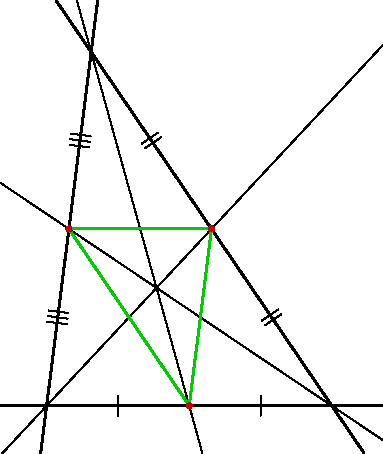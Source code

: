     size(8cm);
    import geometry;

    triangle t=triangleabc(6,5,4);
    drawline(t, linewidth(bp));
    line ma=median(t.VA), mb=median(t.VB);
    line mc=median(t.VC); draw(ma^^mb^^mc);

    draw(segment(t.AB), StickIntervalMarker(2,1));
    draw(segment(t.BC), StickIntervalMarker(2,2));
    draw(segment(t.CA), StickIntervalMarker(2,3));

    triangle med=medial(t);
    draw(med,bp+0.8*green); dot(med, 0.8*red);
    addMargins(1cm,1cm);
